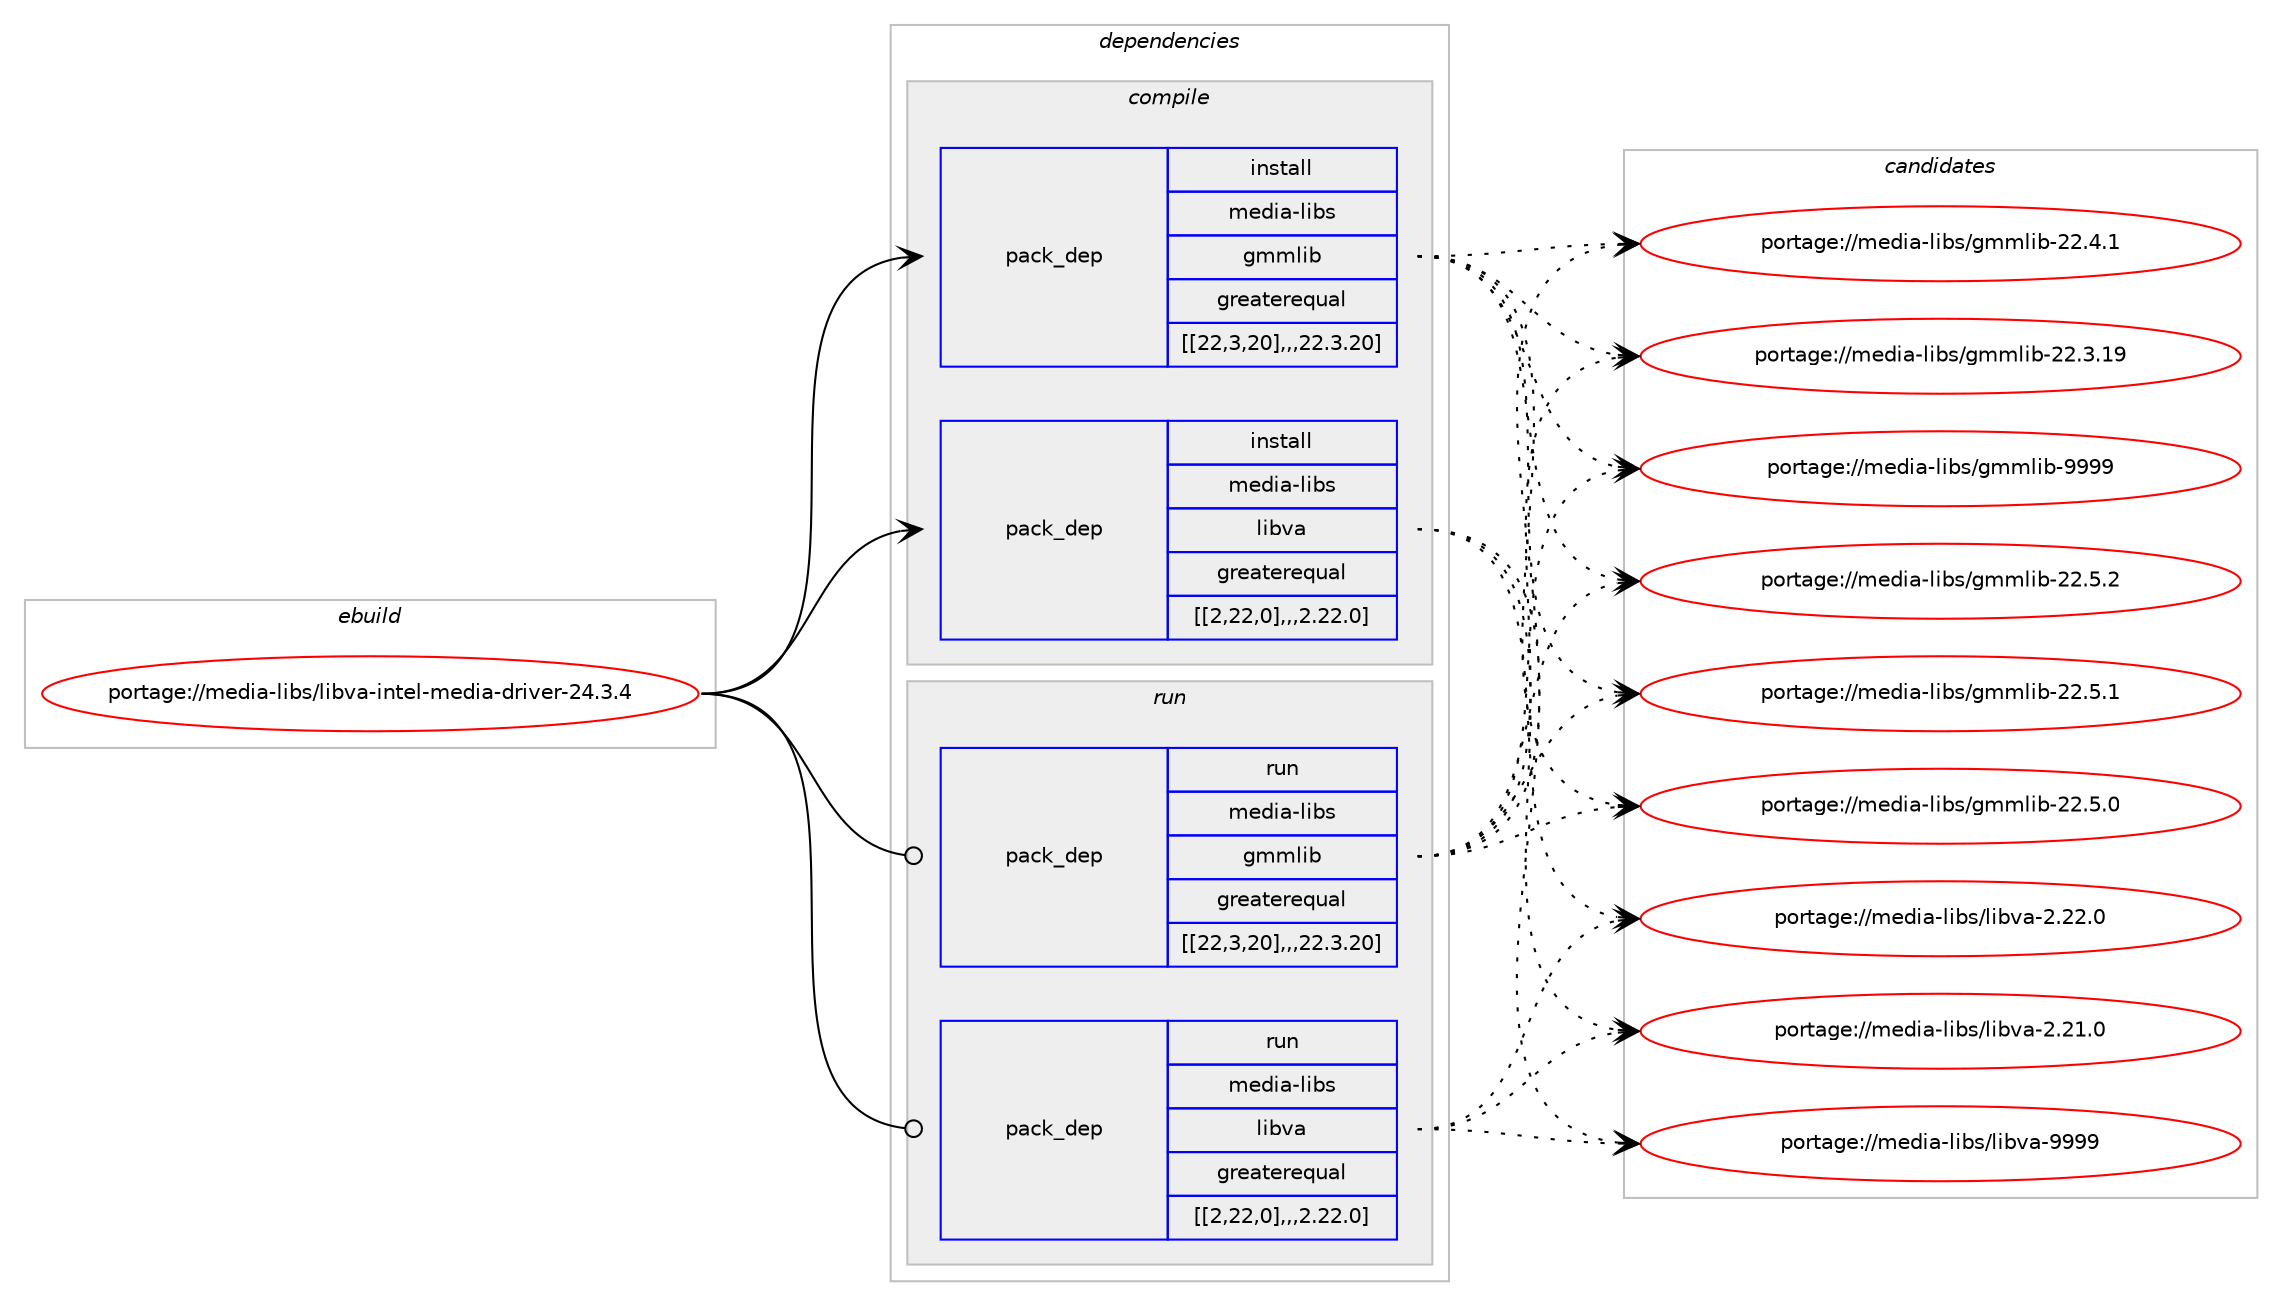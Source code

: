 digraph prolog {

# *************
# Graph options
# *************

newrank=true;
concentrate=true;
compound=true;
graph [rankdir=LR,fontname=Helvetica,fontsize=10,ranksep=1.5];#, ranksep=2.5, nodesep=0.2];
edge  [arrowhead=vee];
node  [fontname=Helvetica,fontsize=10];

# **********
# The ebuild
# **********

subgraph cluster_leftcol {
color=gray;
label=<<i>ebuild</i>>;
id [label="portage://media-libs/libva-intel-media-driver-24.3.4", color=red, width=4, href="../media-libs/libva-intel-media-driver-24.3.4.svg"];
}

# ****************
# The dependencies
# ****************

subgraph cluster_midcol {
color=gray;
label=<<i>dependencies</i>>;
subgraph cluster_compile {
fillcolor="#eeeeee";
style=filled;
label=<<i>compile</i>>;
subgraph pack230008 {
dependency312381 [label=<<TABLE BORDER="0" CELLBORDER="1" CELLSPACING="0" CELLPADDING="4" WIDTH="220"><TR><TD ROWSPAN="6" CELLPADDING="30">pack_dep</TD></TR><TR><TD WIDTH="110">install</TD></TR><TR><TD>media-libs</TD></TR><TR><TD>gmmlib</TD></TR><TR><TD>greaterequal</TD></TR><TR><TD>[[22,3,20],,,22.3.20]</TD></TR></TABLE>>, shape=none, color=blue];
}
id:e -> dependency312381:w [weight=20,style="solid",arrowhead="vee"];
subgraph pack230009 {
dependency312382 [label=<<TABLE BORDER="0" CELLBORDER="1" CELLSPACING="0" CELLPADDING="4" WIDTH="220"><TR><TD ROWSPAN="6" CELLPADDING="30">pack_dep</TD></TR><TR><TD WIDTH="110">install</TD></TR><TR><TD>media-libs</TD></TR><TR><TD>libva</TD></TR><TR><TD>greaterequal</TD></TR><TR><TD>[[2,22,0],,,2.22.0]</TD></TR></TABLE>>, shape=none, color=blue];
}
id:e -> dependency312382:w [weight=20,style="solid",arrowhead="vee"];
}
subgraph cluster_compileandrun {
fillcolor="#eeeeee";
style=filled;
label=<<i>compile and run</i>>;
}
subgraph cluster_run {
fillcolor="#eeeeee";
style=filled;
label=<<i>run</i>>;
subgraph pack230010 {
dependency312383 [label=<<TABLE BORDER="0" CELLBORDER="1" CELLSPACING="0" CELLPADDING="4" WIDTH="220"><TR><TD ROWSPAN="6" CELLPADDING="30">pack_dep</TD></TR><TR><TD WIDTH="110">run</TD></TR><TR><TD>media-libs</TD></TR><TR><TD>gmmlib</TD></TR><TR><TD>greaterequal</TD></TR><TR><TD>[[22,3,20],,,22.3.20]</TD></TR></TABLE>>, shape=none, color=blue];
}
id:e -> dependency312383:w [weight=20,style="solid",arrowhead="odot"];
subgraph pack230011 {
dependency312384 [label=<<TABLE BORDER="0" CELLBORDER="1" CELLSPACING="0" CELLPADDING="4" WIDTH="220"><TR><TD ROWSPAN="6" CELLPADDING="30">pack_dep</TD></TR><TR><TD WIDTH="110">run</TD></TR><TR><TD>media-libs</TD></TR><TR><TD>libva</TD></TR><TR><TD>greaterequal</TD></TR><TR><TD>[[2,22,0],,,2.22.0]</TD></TR></TABLE>>, shape=none, color=blue];
}
id:e -> dependency312384:w [weight=20,style="solid",arrowhead="odot"];
}
}

# **************
# The candidates
# **************

subgraph cluster_choices {
rank=same;
color=gray;
label=<<i>candidates</i>>;

subgraph choice230008 {
color=black;
nodesep=1;
choice10910110010597451081059811547103109109108105984557575757 [label="portage://media-libs/gmmlib-9999", color=red, width=4,href="../media-libs/gmmlib-9999.svg"];
choice109101100105974510810598115471031091091081059845505046534650 [label="portage://media-libs/gmmlib-22.5.2", color=red, width=4,href="../media-libs/gmmlib-22.5.2.svg"];
choice109101100105974510810598115471031091091081059845505046534649 [label="portage://media-libs/gmmlib-22.5.1", color=red, width=4,href="../media-libs/gmmlib-22.5.1.svg"];
choice109101100105974510810598115471031091091081059845505046534648 [label="portage://media-libs/gmmlib-22.5.0", color=red, width=4,href="../media-libs/gmmlib-22.5.0.svg"];
choice109101100105974510810598115471031091091081059845505046524649 [label="portage://media-libs/gmmlib-22.4.1", color=red, width=4,href="../media-libs/gmmlib-22.4.1.svg"];
choice10910110010597451081059811547103109109108105984550504651464957 [label="portage://media-libs/gmmlib-22.3.19", color=red, width=4,href="../media-libs/gmmlib-22.3.19.svg"];
dependency312381:e -> choice10910110010597451081059811547103109109108105984557575757:w [style=dotted,weight="100"];
dependency312381:e -> choice109101100105974510810598115471031091091081059845505046534650:w [style=dotted,weight="100"];
dependency312381:e -> choice109101100105974510810598115471031091091081059845505046534649:w [style=dotted,weight="100"];
dependency312381:e -> choice109101100105974510810598115471031091091081059845505046534648:w [style=dotted,weight="100"];
dependency312381:e -> choice109101100105974510810598115471031091091081059845505046524649:w [style=dotted,weight="100"];
dependency312381:e -> choice10910110010597451081059811547103109109108105984550504651464957:w [style=dotted,weight="100"];
}
subgraph choice230009 {
color=black;
nodesep=1;
choice1091011001059745108105981154710810598118974557575757 [label="portage://media-libs/libva-9999", color=red, width=4,href="../media-libs/libva-9999.svg"];
choice10910110010597451081059811547108105981189745504650504648 [label="portage://media-libs/libva-2.22.0", color=red, width=4,href="../media-libs/libva-2.22.0.svg"];
choice10910110010597451081059811547108105981189745504650494648 [label="portage://media-libs/libva-2.21.0", color=red, width=4,href="../media-libs/libva-2.21.0.svg"];
dependency312382:e -> choice1091011001059745108105981154710810598118974557575757:w [style=dotted,weight="100"];
dependency312382:e -> choice10910110010597451081059811547108105981189745504650504648:w [style=dotted,weight="100"];
dependency312382:e -> choice10910110010597451081059811547108105981189745504650494648:w [style=dotted,weight="100"];
}
subgraph choice230010 {
color=black;
nodesep=1;
choice10910110010597451081059811547103109109108105984557575757 [label="portage://media-libs/gmmlib-9999", color=red, width=4,href="../media-libs/gmmlib-9999.svg"];
choice109101100105974510810598115471031091091081059845505046534650 [label="portage://media-libs/gmmlib-22.5.2", color=red, width=4,href="../media-libs/gmmlib-22.5.2.svg"];
choice109101100105974510810598115471031091091081059845505046534649 [label="portage://media-libs/gmmlib-22.5.1", color=red, width=4,href="../media-libs/gmmlib-22.5.1.svg"];
choice109101100105974510810598115471031091091081059845505046534648 [label="portage://media-libs/gmmlib-22.5.0", color=red, width=4,href="../media-libs/gmmlib-22.5.0.svg"];
choice109101100105974510810598115471031091091081059845505046524649 [label="portage://media-libs/gmmlib-22.4.1", color=red, width=4,href="../media-libs/gmmlib-22.4.1.svg"];
choice10910110010597451081059811547103109109108105984550504651464957 [label="portage://media-libs/gmmlib-22.3.19", color=red, width=4,href="../media-libs/gmmlib-22.3.19.svg"];
dependency312383:e -> choice10910110010597451081059811547103109109108105984557575757:w [style=dotted,weight="100"];
dependency312383:e -> choice109101100105974510810598115471031091091081059845505046534650:w [style=dotted,weight="100"];
dependency312383:e -> choice109101100105974510810598115471031091091081059845505046534649:w [style=dotted,weight="100"];
dependency312383:e -> choice109101100105974510810598115471031091091081059845505046534648:w [style=dotted,weight="100"];
dependency312383:e -> choice109101100105974510810598115471031091091081059845505046524649:w [style=dotted,weight="100"];
dependency312383:e -> choice10910110010597451081059811547103109109108105984550504651464957:w [style=dotted,weight="100"];
}
subgraph choice230011 {
color=black;
nodesep=1;
choice1091011001059745108105981154710810598118974557575757 [label="portage://media-libs/libva-9999", color=red, width=4,href="../media-libs/libva-9999.svg"];
choice10910110010597451081059811547108105981189745504650504648 [label="portage://media-libs/libva-2.22.0", color=red, width=4,href="../media-libs/libva-2.22.0.svg"];
choice10910110010597451081059811547108105981189745504650494648 [label="portage://media-libs/libva-2.21.0", color=red, width=4,href="../media-libs/libva-2.21.0.svg"];
dependency312384:e -> choice1091011001059745108105981154710810598118974557575757:w [style=dotted,weight="100"];
dependency312384:e -> choice10910110010597451081059811547108105981189745504650504648:w [style=dotted,weight="100"];
dependency312384:e -> choice10910110010597451081059811547108105981189745504650494648:w [style=dotted,weight="100"];
}
}

}
